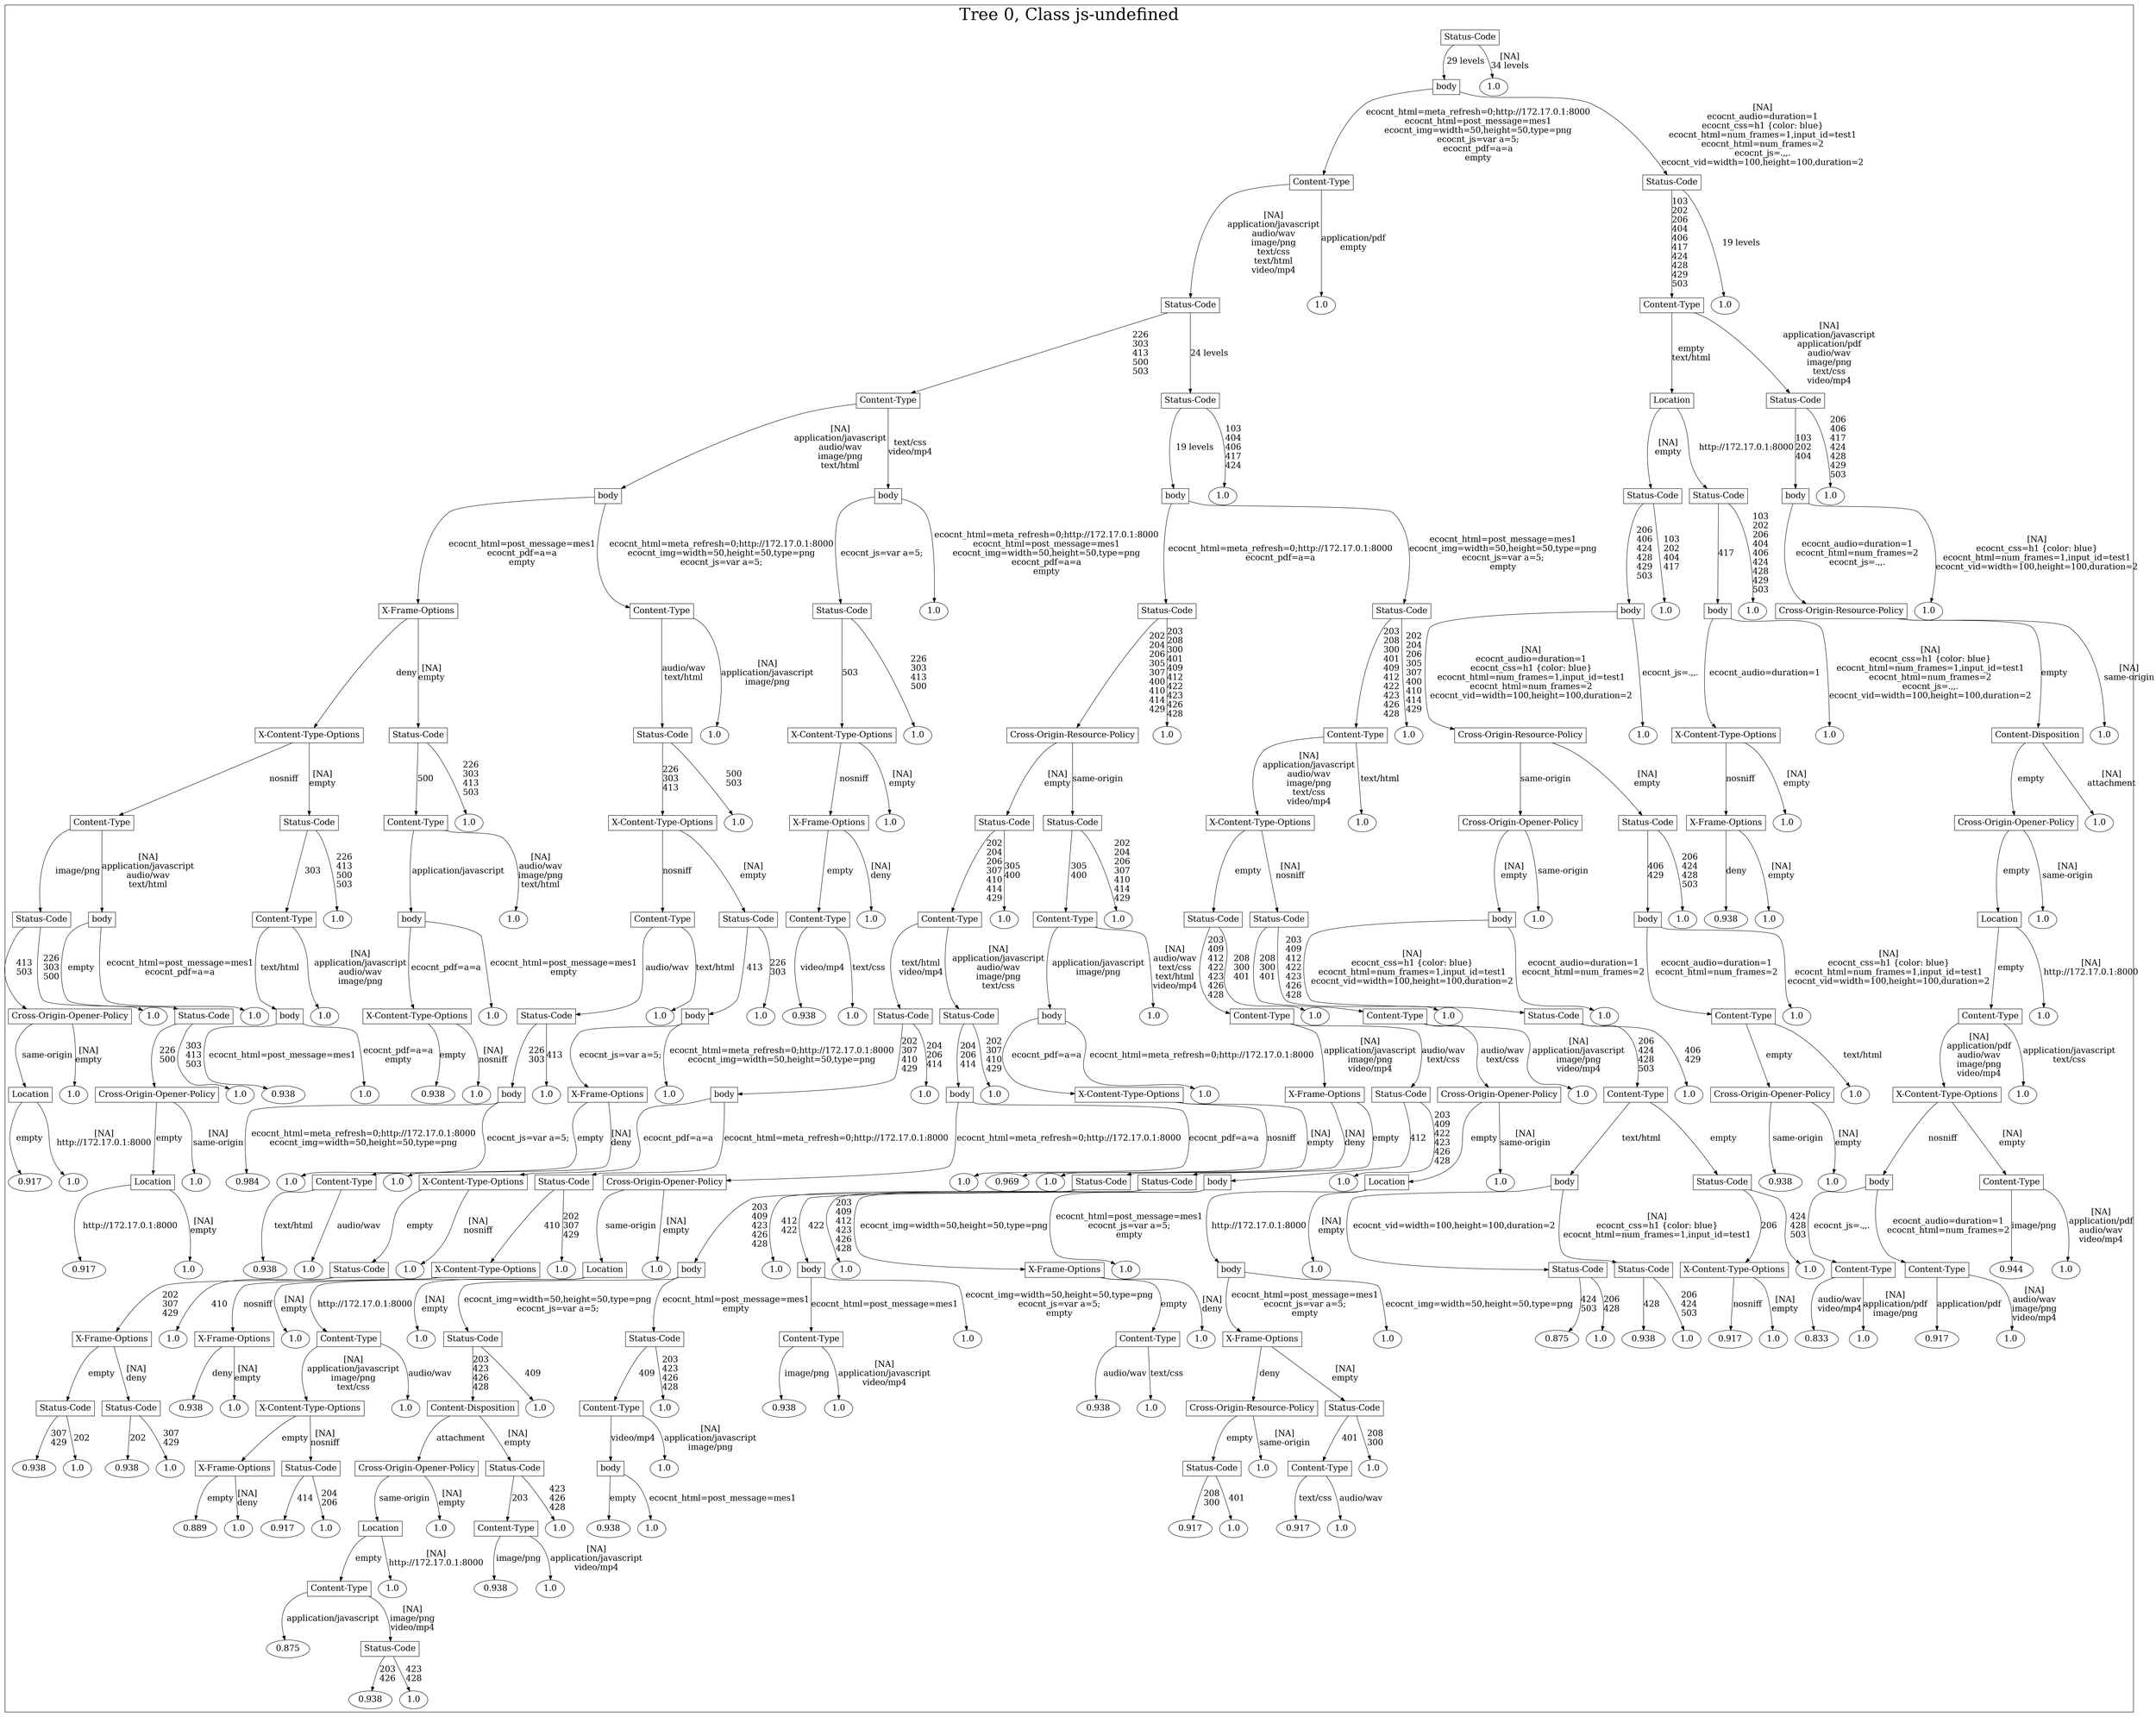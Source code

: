 /*
Generated by:
    http://https://github.com/h2oai/h2o-3/tree/master/h2o-genmodel/src/main/java/hex/genmodel/tools/PrintMojo.java
*/

/*
On a mac:

$ brew install graphviz
$ dot -Tpng file.gv -o file.png
$ open file.png
*/

digraph G {

subgraph cluster_0 {
/* Nodes */

/* Level 0 */
{
"SG_0_Node_0" [shape=box, fontsize=20, label="Status-Code"]
}

/* Level 1 */
{
"SG_0_Node_1" [shape=box, fontsize=20, label="body"]
"SG_0_Node_166" [fontsize=20, label="1.0"]
}

/* Level 2 */
{
"SG_0_Node_2" [shape=box, fontsize=20, label="Content-Type"]
"SG_0_Node_3" [shape=box, fontsize=20, label="Status-Code"]
}

/* Level 3 */
{
"SG_0_Node_4" [shape=box, fontsize=20, label="Status-Code"]
"SG_0_Node_167" [fontsize=20, label="1.0"]
"SG_0_Node_5" [shape=box, fontsize=20, label="Content-Type"]
"SG_0_Node_168" [fontsize=20, label="1.0"]
}

/* Level 4 */
{
"SG_0_Node_6" [shape=box, fontsize=20, label="Content-Type"]
"SG_0_Node_7" [shape=box, fontsize=20, label="Status-Code"]
"SG_0_Node_8" [shape=box, fontsize=20, label="Location"]
"SG_0_Node_9" [shape=box, fontsize=20, label="Status-Code"]
}

/* Level 5 */
{
"SG_0_Node_10" [shape=box, fontsize=20, label="body"]
"SG_0_Node_11" [shape=box, fontsize=20, label="body"]
"SG_0_Node_12" [shape=box, fontsize=20, label="body"]
"SG_0_Node_169" [fontsize=20, label="1.0"]
"SG_0_Node_13" [shape=box, fontsize=20, label="Status-Code"]
"SG_0_Node_14" [shape=box, fontsize=20, label="Status-Code"]
"SG_0_Node_15" [shape=box, fontsize=20, label="body"]
"SG_0_Node_170" [fontsize=20, label="1.0"]
}

/* Level 6 */
{
"SG_0_Node_16" [shape=box, fontsize=20, label="X-Frame-Options"]
"SG_0_Node_17" [shape=box, fontsize=20, label="Content-Type"]
"SG_0_Node_18" [shape=box, fontsize=20, label="Status-Code"]
"SG_0_Node_171" [fontsize=20, label="1.0"]
"SG_0_Node_19" [shape=box, fontsize=20, label="Status-Code"]
"SG_0_Node_20" [shape=box, fontsize=20, label="Status-Code"]
"SG_0_Node_21" [shape=box, fontsize=20, label="body"]
"SG_0_Node_172" [fontsize=20, label="1.0"]
"SG_0_Node_22" [shape=box, fontsize=20, label="body"]
"SG_0_Node_173" [fontsize=20, label="1.0"]
"SG_0_Node_23" [shape=box, fontsize=20, label="Cross-Origin-Resource-Policy"]
"SG_0_Node_174" [fontsize=20, label="1.0"]
}

/* Level 7 */
{
"SG_0_Node_24" [shape=box, fontsize=20, label="X-Content-Type-Options"]
"SG_0_Node_25" [shape=box, fontsize=20, label="Status-Code"]
"SG_0_Node_26" [shape=box, fontsize=20, label="Status-Code"]
"SG_0_Node_175" [fontsize=20, label="1.0"]
"SG_0_Node_27" [shape=box, fontsize=20, label="X-Content-Type-Options"]
"SG_0_Node_176" [fontsize=20, label="1.0"]
"SG_0_Node_28" [shape=box, fontsize=20, label="Cross-Origin-Resource-Policy"]
"SG_0_Node_177" [fontsize=20, label="1.0"]
"SG_0_Node_29" [shape=box, fontsize=20, label="Content-Type"]
"SG_0_Node_178" [fontsize=20, label="1.0"]
"SG_0_Node_30" [shape=box, fontsize=20, label="Cross-Origin-Resource-Policy"]
"SG_0_Node_179" [fontsize=20, label="1.0"]
"SG_0_Node_31" [shape=box, fontsize=20, label="X-Content-Type-Options"]
"SG_0_Node_180" [fontsize=20, label="1.0"]
"SG_0_Node_32" [shape=box, fontsize=20, label="Content-Disposition"]
"SG_0_Node_181" [fontsize=20, label="1.0"]
}

/* Level 8 */
{
"SG_0_Node_33" [shape=box, fontsize=20, label="Content-Type"]
"SG_0_Node_34" [shape=box, fontsize=20, label="Status-Code"]
"SG_0_Node_35" [shape=box, fontsize=20, label="Content-Type"]
"SG_0_Node_182" [fontsize=20, label="1.0"]
"SG_0_Node_36" [shape=box, fontsize=20, label="X-Content-Type-Options"]
"SG_0_Node_183" [fontsize=20, label="1.0"]
"SG_0_Node_37" [shape=box, fontsize=20, label="X-Frame-Options"]
"SG_0_Node_184" [fontsize=20, label="1.0"]
"SG_0_Node_38" [shape=box, fontsize=20, label="Status-Code"]
"SG_0_Node_39" [shape=box, fontsize=20, label="Status-Code"]
"SG_0_Node_40" [shape=box, fontsize=20, label="X-Content-Type-Options"]
"SG_0_Node_185" [fontsize=20, label="1.0"]
"SG_0_Node_41" [shape=box, fontsize=20, label="Cross-Origin-Opener-Policy"]
"SG_0_Node_42" [shape=box, fontsize=20, label="Status-Code"]
"SG_0_Node_43" [shape=box, fontsize=20, label="X-Frame-Options"]
"SG_0_Node_186" [fontsize=20, label="1.0"]
"SG_0_Node_44" [shape=box, fontsize=20, label="Cross-Origin-Opener-Policy"]
"SG_0_Node_187" [fontsize=20, label="1.0"]
}

/* Level 9 */
{
"SG_0_Node_45" [shape=box, fontsize=20, label="Status-Code"]
"SG_0_Node_46" [shape=box, fontsize=20, label="body"]
"SG_0_Node_47" [shape=box, fontsize=20, label="Content-Type"]
"SG_0_Node_188" [fontsize=20, label="1.0"]
"SG_0_Node_48" [shape=box, fontsize=20, label="body"]
"SG_0_Node_189" [fontsize=20, label="1.0"]
"SG_0_Node_49" [shape=box, fontsize=20, label="Content-Type"]
"SG_0_Node_50" [shape=box, fontsize=20, label="Status-Code"]
"SG_0_Node_51" [shape=box, fontsize=20, label="Content-Type"]
"SG_0_Node_190" [fontsize=20, label="1.0"]
"SG_0_Node_52" [shape=box, fontsize=20, label="Content-Type"]
"SG_0_Node_191" [fontsize=20, label="1.0"]
"SG_0_Node_53" [shape=box, fontsize=20, label="Content-Type"]
"SG_0_Node_192" [fontsize=20, label="1.0"]
"SG_0_Node_54" [shape=box, fontsize=20, label="Status-Code"]
"SG_0_Node_55" [shape=box, fontsize=20, label="Status-Code"]
"SG_0_Node_56" [shape=box, fontsize=20, label="body"]
"SG_0_Node_193" [fontsize=20, label="1.0"]
"SG_0_Node_57" [shape=box, fontsize=20, label="body"]
"SG_0_Node_194" [fontsize=20, label="1.0"]
"SG_0_Node_195" [fontsize=20, label="0.938"]
"SG_0_Node_196" [fontsize=20, label="1.0"]
"SG_0_Node_59" [shape=box, fontsize=20, label="Location"]
"SG_0_Node_197" [fontsize=20, label="1.0"]
}

/* Level 10 */
{
"SG_0_Node_60" [shape=box, fontsize=20, label="Cross-Origin-Opener-Policy"]
"SG_0_Node_198" [fontsize=20, label="1.0"]
"SG_0_Node_61" [shape=box, fontsize=20, label="Status-Code"]
"SG_0_Node_199" [fontsize=20, label="1.0"]
"SG_0_Node_62" [shape=box, fontsize=20, label="body"]
"SG_0_Node_200" [fontsize=20, label="1.0"]
"SG_0_Node_63" [shape=box, fontsize=20, label="X-Content-Type-Options"]
"SG_0_Node_201" [fontsize=20, label="1.0"]
"SG_0_Node_64" [shape=box, fontsize=20, label="Status-Code"]
"SG_0_Node_202" [fontsize=20, label="1.0"]
"SG_0_Node_65" [shape=box, fontsize=20, label="body"]
"SG_0_Node_203" [fontsize=20, label="1.0"]
"SG_0_Node_204" [fontsize=20, label="0.938"]
"SG_0_Node_205" [fontsize=20, label="1.0"]
"SG_0_Node_67" [shape=box, fontsize=20, label="Status-Code"]
"SG_0_Node_68" [shape=box, fontsize=20, label="Status-Code"]
"SG_0_Node_69" [shape=box, fontsize=20, label="body"]
"SG_0_Node_206" [fontsize=20, label="1.0"]
"SG_0_Node_70" [shape=box, fontsize=20, label="Content-Type"]
"SG_0_Node_207" [fontsize=20, label="1.0"]
"SG_0_Node_71" [shape=box, fontsize=20, label="Content-Type"]
"SG_0_Node_208" [fontsize=20, label="1.0"]
"SG_0_Node_72" [shape=box, fontsize=20, label="Status-Code"]
"SG_0_Node_209" [fontsize=20, label="1.0"]
"SG_0_Node_73" [shape=box, fontsize=20, label="Content-Type"]
"SG_0_Node_210" [fontsize=20, label="1.0"]
"SG_0_Node_74" [shape=box, fontsize=20, label="Content-Type"]
"SG_0_Node_211" [fontsize=20, label="1.0"]
}

/* Level 11 */
{
"SG_0_Node_75" [shape=box, fontsize=20, label="Location"]
"SG_0_Node_212" [fontsize=20, label="1.0"]
"SG_0_Node_76" [shape=box, fontsize=20, label="Cross-Origin-Opener-Policy"]
"SG_0_Node_213" [fontsize=20, label="1.0"]
"SG_0_Node_214" [fontsize=20, label="0.938"]
"SG_0_Node_215" [fontsize=20, label="1.0"]
"SG_0_Node_216" [fontsize=20, label="0.938"]
"SG_0_Node_217" [fontsize=20, label="1.0"]
"SG_0_Node_79" [shape=box, fontsize=20, label="body"]
"SG_0_Node_218" [fontsize=20, label="1.0"]
"SG_0_Node_80" [shape=box, fontsize=20, label="X-Frame-Options"]
"SG_0_Node_219" [fontsize=20, label="1.0"]
"SG_0_Node_81" [shape=box, fontsize=20, label="body"]
"SG_0_Node_220" [fontsize=20, label="1.0"]
"SG_0_Node_82" [shape=box, fontsize=20, label="body"]
"SG_0_Node_221" [fontsize=20, label="1.0"]
"SG_0_Node_83" [shape=box, fontsize=20, label="X-Content-Type-Options"]
"SG_0_Node_222" [fontsize=20, label="1.0"]
"SG_0_Node_84" [shape=box, fontsize=20, label="X-Frame-Options"]
"SG_0_Node_85" [shape=box, fontsize=20, label="Status-Code"]
"SG_0_Node_86" [shape=box, fontsize=20, label="Cross-Origin-Opener-Policy"]
"SG_0_Node_223" [fontsize=20, label="1.0"]
"SG_0_Node_87" [shape=box, fontsize=20, label="Content-Type"]
"SG_0_Node_224" [fontsize=20, label="1.0"]
"SG_0_Node_88" [shape=box, fontsize=20, label="Cross-Origin-Opener-Policy"]
"SG_0_Node_225" [fontsize=20, label="1.0"]
"SG_0_Node_89" [shape=box, fontsize=20, label="X-Content-Type-Options"]
"SG_0_Node_226" [fontsize=20, label="1.0"]
}

/* Level 12 */
{
"SG_0_Node_227" [fontsize=20, label="0.917"]
"SG_0_Node_228" [fontsize=20, label="1.0"]
"SG_0_Node_91" [shape=box, fontsize=20, label="Location"]
"SG_0_Node_229" [fontsize=20, label="1.0"]
"SG_0_Node_230" [fontsize=20, label="0.984"]
"SG_0_Node_231" [fontsize=20, label="1.0"]
"SG_0_Node_93" [shape=box, fontsize=20, label="Content-Type"]
"SG_0_Node_232" [fontsize=20, label="1.0"]
"SG_0_Node_94" [shape=box, fontsize=20, label="X-Content-Type-Options"]
"SG_0_Node_95" [shape=box, fontsize=20, label="Status-Code"]
"SG_0_Node_96" [shape=box, fontsize=20, label="Cross-Origin-Opener-Policy"]
"SG_0_Node_233" [fontsize=20, label="1.0"]
"SG_0_Node_234" [fontsize=20, label="0.969"]
"SG_0_Node_235" [fontsize=20, label="1.0"]
"SG_0_Node_98" [shape=box, fontsize=20, label="Status-Code"]
"SG_0_Node_99" [shape=box, fontsize=20, label="Status-Code"]
"SG_0_Node_100" [shape=box, fontsize=20, label="body"]
"SG_0_Node_236" [fontsize=20, label="1.0"]
"SG_0_Node_101" [shape=box, fontsize=20, label="Location"]
"SG_0_Node_237" [fontsize=20, label="1.0"]
"SG_0_Node_102" [shape=box, fontsize=20, label="body"]
"SG_0_Node_103" [shape=box, fontsize=20, label="Status-Code"]
"SG_0_Node_238" [fontsize=20, label="0.938"]
"SG_0_Node_239" [fontsize=20, label="1.0"]
"SG_0_Node_105" [shape=box, fontsize=20, label="body"]
"SG_0_Node_106" [shape=box, fontsize=20, label="Content-Type"]
}

/* Level 13 */
{
"SG_0_Node_240" [fontsize=20, label="0.917"]
"SG_0_Node_241" [fontsize=20, label="1.0"]
"SG_0_Node_242" [fontsize=20, label="0.938"]
"SG_0_Node_243" [fontsize=20, label="1.0"]
"SG_0_Node_109" [shape=box, fontsize=20, label="Status-Code"]
"SG_0_Node_244" [fontsize=20, label="1.0"]
"SG_0_Node_110" [shape=box, fontsize=20, label="X-Content-Type-Options"]
"SG_0_Node_245" [fontsize=20, label="1.0"]
"SG_0_Node_111" [shape=box, fontsize=20, label="Location"]
"SG_0_Node_246" [fontsize=20, label="1.0"]
"SG_0_Node_112" [shape=box, fontsize=20, label="body"]
"SG_0_Node_247" [fontsize=20, label="1.0"]
"SG_0_Node_113" [shape=box, fontsize=20, label="body"]
"SG_0_Node_248" [fontsize=20, label="1.0"]
"SG_0_Node_114" [shape=box, fontsize=20, label="X-Frame-Options"]
"SG_0_Node_249" [fontsize=20, label="1.0"]
"SG_0_Node_115" [shape=box, fontsize=20, label="body"]
"SG_0_Node_250" [fontsize=20, label="1.0"]
"SG_0_Node_116" [shape=box, fontsize=20, label="Status-Code"]
"SG_0_Node_117" [shape=box, fontsize=20, label="Status-Code"]
"SG_0_Node_118" [shape=box, fontsize=20, label="X-Content-Type-Options"]
"SG_0_Node_251" [fontsize=20, label="1.0"]
"SG_0_Node_119" [shape=box, fontsize=20, label="Content-Type"]
"SG_0_Node_120" [shape=box, fontsize=20, label="Content-Type"]
"SG_0_Node_252" [fontsize=20, label="0.944"]
"SG_0_Node_253" [fontsize=20, label="1.0"]
}

/* Level 14 */
{
"SG_0_Node_122" [shape=box, fontsize=20, label="X-Frame-Options"]
"SG_0_Node_254" [fontsize=20, label="1.0"]
"SG_0_Node_123" [shape=box, fontsize=20, label="X-Frame-Options"]
"SG_0_Node_255" [fontsize=20, label="1.0"]
"SG_0_Node_124" [shape=box, fontsize=20, label="Content-Type"]
"SG_0_Node_256" [fontsize=20, label="1.0"]
"SG_0_Node_125" [shape=box, fontsize=20, label="Status-Code"]
"SG_0_Node_126" [shape=box, fontsize=20, label="Status-Code"]
"SG_0_Node_127" [shape=box, fontsize=20, label="Content-Type"]
"SG_0_Node_257" [fontsize=20, label="1.0"]
"SG_0_Node_128" [shape=box, fontsize=20, label="Content-Type"]
"SG_0_Node_258" [fontsize=20, label="1.0"]
"SG_0_Node_129" [shape=box, fontsize=20, label="X-Frame-Options"]
"SG_0_Node_259" [fontsize=20, label="1.0"]
"SG_0_Node_260" [fontsize=20, label="0.875"]
"SG_0_Node_261" [fontsize=20, label="1.0"]
"SG_0_Node_262" [fontsize=20, label="0.938"]
"SG_0_Node_263" [fontsize=20, label="1.0"]
"SG_0_Node_264" [fontsize=20, label="0.917"]
"SG_0_Node_265" [fontsize=20, label="1.0"]
"SG_0_Node_266" [fontsize=20, label="0.833"]
"SG_0_Node_267" [fontsize=20, label="1.0"]
"SG_0_Node_268" [fontsize=20, label="0.917"]
"SG_0_Node_269" [fontsize=20, label="1.0"]
}

/* Level 15 */
{
"SG_0_Node_135" [shape=box, fontsize=20, label="Status-Code"]
"SG_0_Node_136" [shape=box, fontsize=20, label="Status-Code"]
"SG_0_Node_270" [fontsize=20, label="0.938"]
"SG_0_Node_271" [fontsize=20, label="1.0"]
"SG_0_Node_138" [shape=box, fontsize=20, label="X-Content-Type-Options"]
"SG_0_Node_272" [fontsize=20, label="1.0"]
"SG_0_Node_139" [shape=box, fontsize=20, label="Content-Disposition"]
"SG_0_Node_273" [fontsize=20, label="1.0"]
"SG_0_Node_140" [shape=box, fontsize=20, label="Content-Type"]
"SG_0_Node_274" [fontsize=20, label="1.0"]
"SG_0_Node_275" [fontsize=20, label="0.938"]
"SG_0_Node_276" [fontsize=20, label="1.0"]
"SG_0_Node_277" [fontsize=20, label="0.938"]
"SG_0_Node_278" [fontsize=20, label="1.0"]
"SG_0_Node_143" [shape=box, fontsize=20, label="Cross-Origin-Resource-Policy"]
"SG_0_Node_144" [shape=box, fontsize=20, label="Status-Code"]
}

/* Level 16 */
{
"SG_0_Node_279" [fontsize=20, label="0.938"]
"SG_0_Node_280" [fontsize=20, label="1.0"]
"SG_0_Node_281" [fontsize=20, label="0.938"]
"SG_0_Node_282" [fontsize=20, label="1.0"]
"SG_0_Node_147" [shape=box, fontsize=20, label="X-Frame-Options"]
"SG_0_Node_148" [shape=box, fontsize=20, label="Status-Code"]
"SG_0_Node_149" [shape=box, fontsize=20, label="Cross-Origin-Opener-Policy"]
"SG_0_Node_150" [shape=box, fontsize=20, label="Status-Code"]
"SG_0_Node_151" [shape=box, fontsize=20, label="body"]
"SG_0_Node_283" [fontsize=20, label="1.0"]
"SG_0_Node_152" [shape=box, fontsize=20, label="Status-Code"]
"SG_0_Node_284" [fontsize=20, label="1.0"]
"SG_0_Node_153" [shape=box, fontsize=20, label="Content-Type"]
"SG_0_Node_285" [fontsize=20, label="1.0"]
}

/* Level 17 */
{
"SG_0_Node_286" [fontsize=20, label="0.889"]
"SG_0_Node_287" [fontsize=20, label="1.0"]
"SG_0_Node_288" [fontsize=20, label="0.917"]
"SG_0_Node_289" [fontsize=20, label="1.0"]
"SG_0_Node_156" [shape=box, fontsize=20, label="Location"]
"SG_0_Node_290" [fontsize=20, label="1.0"]
"SG_0_Node_157" [shape=box, fontsize=20, label="Content-Type"]
"SG_0_Node_291" [fontsize=20, label="1.0"]
"SG_0_Node_292" [fontsize=20, label="0.938"]
"SG_0_Node_293" [fontsize=20, label="1.0"]
"SG_0_Node_294" [fontsize=20, label="0.917"]
"SG_0_Node_295" [fontsize=20, label="1.0"]
"SG_0_Node_296" [fontsize=20, label="0.917"]
"SG_0_Node_297" [fontsize=20, label="1.0"]
}

/* Level 18 */
{
"SG_0_Node_161" [shape=box, fontsize=20, label="Content-Type"]
"SG_0_Node_298" [fontsize=20, label="1.0"]
"SG_0_Node_299" [fontsize=20, label="0.938"]
"SG_0_Node_300" [fontsize=20, label="1.0"]
}

/* Level 19 */
{
"SG_0_Node_301" [fontsize=20, label="0.875"]
"SG_0_Node_164" [shape=box, fontsize=20, label="Status-Code"]
}

/* Level 20 */
{
"SG_0_Node_302" [fontsize=20, label="0.938"]
"SG_0_Node_303" [fontsize=20, label="1.0"]
}

/* Edges */
"SG_0_Node_0" -> "SG_0_Node_1" [fontsize=20, label="29 levels
"]
"SG_0_Node_0" -> "SG_0_Node_166" [fontsize=20, label="[NA]
34 levels
"]
"SG_0_Node_1" -> "SG_0_Node_2" [fontsize=20, label="ecocnt_html=meta_refresh=0;http://172.17.0.1:8000
ecocnt_html=post_message=mes1
ecocnt_img=width=50,height=50,type=png
ecocnt_js=var a=5;
ecocnt_pdf=a=a
empty
"]
"SG_0_Node_1" -> "SG_0_Node_3" [fontsize=20, label="[NA]
ecocnt_audio=duration=1
ecocnt_css=h1 {color: blue}
ecocnt_html=num_frames=1,input_id=test1
ecocnt_html=num_frames=2
ecocnt_js=.,,.
ecocnt_vid=width=100,height=100,duration=2
"]
"SG_0_Node_3" -> "SG_0_Node_5" [fontsize=20, label="103
202
206
404
406
417
424
428
429
503
"]
"SG_0_Node_3" -> "SG_0_Node_168" [fontsize=20, label="19 levels
"]
"SG_0_Node_5" -> "SG_0_Node_8" [fontsize=20, label="empty
text/html
"]
"SG_0_Node_5" -> "SG_0_Node_9" [fontsize=20, label="[NA]
application/javascript
application/pdf
audio/wav
image/png
text/css
video/mp4
"]
"SG_0_Node_9" -> "SG_0_Node_15" [fontsize=20, label="103
202
404
"]
"SG_0_Node_9" -> "SG_0_Node_170" [fontsize=20, label="206
406
417
424
428
429
503
"]
"SG_0_Node_15" -> "SG_0_Node_23" [fontsize=20, label="ecocnt_audio=duration=1
ecocnt_html=num_frames=2
ecocnt_js=.,,.
"]
"SG_0_Node_15" -> "SG_0_Node_174" [fontsize=20, label="[NA]
ecocnt_css=h1 {color: blue}
ecocnt_html=num_frames=1,input_id=test1
ecocnt_vid=width=100,height=100,duration=2
"]
"SG_0_Node_23" -> "SG_0_Node_32" [fontsize=20, label="empty
"]
"SG_0_Node_23" -> "SG_0_Node_181" [fontsize=20, label="[NA]
same-origin
"]
"SG_0_Node_32" -> "SG_0_Node_44" [fontsize=20, label="empty
"]
"SG_0_Node_32" -> "SG_0_Node_187" [fontsize=20, label="[NA]
attachment
"]
"SG_0_Node_44" -> "SG_0_Node_59" [fontsize=20, label="empty
"]
"SG_0_Node_44" -> "SG_0_Node_197" [fontsize=20, label="[NA]
same-origin
"]
"SG_0_Node_59" -> "SG_0_Node_74" [fontsize=20, label="empty
"]
"SG_0_Node_59" -> "SG_0_Node_211" [fontsize=20, label="[NA]
http://172.17.0.1:8000
"]
"SG_0_Node_74" -> "SG_0_Node_89" [fontsize=20, label="[NA]
application/pdf
audio/wav
image/png
video/mp4
"]
"SG_0_Node_74" -> "SG_0_Node_226" [fontsize=20, label="application/javascript
text/css
"]
"SG_0_Node_89" -> "SG_0_Node_105" [fontsize=20, label="nosniff
"]
"SG_0_Node_89" -> "SG_0_Node_106" [fontsize=20, label="[NA]
empty
"]
"SG_0_Node_106" -> "SG_0_Node_252" [fontsize=20, label="image/png
"]
"SG_0_Node_106" -> "SG_0_Node_253" [fontsize=20, label="[NA]
application/pdf
audio/wav
video/mp4
"]
"SG_0_Node_105" -> "SG_0_Node_119" [fontsize=20, label="ecocnt_js=.,,.
"]
"SG_0_Node_105" -> "SG_0_Node_120" [fontsize=20, label="ecocnt_audio=duration=1
ecocnt_html=num_frames=2
"]
"SG_0_Node_120" -> "SG_0_Node_268" [fontsize=20, label="application/pdf
"]
"SG_0_Node_120" -> "SG_0_Node_269" [fontsize=20, label="[NA]
audio/wav
image/png
video/mp4
"]
"SG_0_Node_119" -> "SG_0_Node_266" [fontsize=20, label="audio/wav
video/mp4
"]
"SG_0_Node_119" -> "SG_0_Node_267" [fontsize=20, label="[NA]
application/pdf
image/png
"]
"SG_0_Node_8" -> "SG_0_Node_13" [fontsize=20, label="[NA]
empty
"]
"SG_0_Node_8" -> "SG_0_Node_14" [fontsize=20, label="http://172.17.0.1:8000
"]
"SG_0_Node_14" -> "SG_0_Node_22" [fontsize=20, label="417
"]
"SG_0_Node_14" -> "SG_0_Node_173" [fontsize=20, label="103
202
206
404
406
424
428
429
503
"]
"SG_0_Node_22" -> "SG_0_Node_31" [fontsize=20, label="ecocnt_audio=duration=1
"]
"SG_0_Node_22" -> "SG_0_Node_180" [fontsize=20, label="[NA]
ecocnt_css=h1 {color: blue}
ecocnt_html=num_frames=1,input_id=test1
ecocnt_html=num_frames=2
ecocnt_js=.,,.
ecocnt_vid=width=100,height=100,duration=2
"]
"SG_0_Node_31" -> "SG_0_Node_43" [fontsize=20, label="nosniff
"]
"SG_0_Node_31" -> "SG_0_Node_186" [fontsize=20, label="[NA]
empty
"]
"SG_0_Node_43" -> "SG_0_Node_195" [fontsize=20, label="deny
"]
"SG_0_Node_43" -> "SG_0_Node_196" [fontsize=20, label="[NA]
empty
"]
"SG_0_Node_13" -> "SG_0_Node_21" [fontsize=20, label="206
406
424
428
429
503
"]
"SG_0_Node_13" -> "SG_0_Node_172" [fontsize=20, label="103
202
404
417
"]
"SG_0_Node_21" -> "SG_0_Node_30" [fontsize=20, label="[NA]
ecocnt_audio=duration=1
ecocnt_css=h1 {color: blue}
ecocnt_html=num_frames=1,input_id=test1
ecocnt_html=num_frames=2
ecocnt_vid=width=100,height=100,duration=2
"]
"SG_0_Node_21" -> "SG_0_Node_179" [fontsize=20, label="ecocnt_js=.,,.
"]
"SG_0_Node_30" -> "SG_0_Node_41" [fontsize=20, label="same-origin
"]
"SG_0_Node_30" -> "SG_0_Node_42" [fontsize=20, label="[NA]
empty
"]
"SG_0_Node_42" -> "SG_0_Node_57" [fontsize=20, label="406
429
"]
"SG_0_Node_42" -> "SG_0_Node_194" [fontsize=20, label="206
424
428
503
"]
"SG_0_Node_57" -> "SG_0_Node_73" [fontsize=20, label="ecocnt_audio=duration=1
ecocnt_html=num_frames=2
"]
"SG_0_Node_57" -> "SG_0_Node_210" [fontsize=20, label="[NA]
ecocnt_css=h1 {color: blue}
ecocnt_html=num_frames=1,input_id=test1
ecocnt_vid=width=100,height=100,duration=2
"]
"SG_0_Node_73" -> "SG_0_Node_88" [fontsize=20, label="empty
"]
"SG_0_Node_73" -> "SG_0_Node_225" [fontsize=20, label="text/html
"]
"SG_0_Node_88" -> "SG_0_Node_238" [fontsize=20, label="same-origin
"]
"SG_0_Node_88" -> "SG_0_Node_239" [fontsize=20, label="[NA]
empty
"]
"SG_0_Node_41" -> "SG_0_Node_56" [fontsize=20, label="[NA]
empty
"]
"SG_0_Node_41" -> "SG_0_Node_193" [fontsize=20, label="same-origin
"]
"SG_0_Node_56" -> "SG_0_Node_72" [fontsize=20, label="[NA]
ecocnt_css=h1 {color: blue}
ecocnt_html=num_frames=1,input_id=test1
ecocnt_vid=width=100,height=100,duration=2
"]
"SG_0_Node_56" -> "SG_0_Node_209" [fontsize=20, label="ecocnt_audio=duration=1
ecocnt_html=num_frames=2
"]
"SG_0_Node_72" -> "SG_0_Node_87" [fontsize=20, label="206
424
428
503
"]
"SG_0_Node_72" -> "SG_0_Node_224" [fontsize=20, label="406
429
"]
"SG_0_Node_87" -> "SG_0_Node_102" [fontsize=20, label="text/html
"]
"SG_0_Node_87" -> "SG_0_Node_103" [fontsize=20, label="empty
"]
"SG_0_Node_103" -> "SG_0_Node_118" [fontsize=20, label="206
"]
"SG_0_Node_103" -> "SG_0_Node_251" [fontsize=20, label="424
428
503
"]
"SG_0_Node_118" -> "SG_0_Node_264" [fontsize=20, label="nosniff
"]
"SG_0_Node_118" -> "SG_0_Node_265" [fontsize=20, label="[NA]
empty
"]
"SG_0_Node_102" -> "SG_0_Node_116" [fontsize=20, label="ecocnt_vid=width=100,height=100,duration=2
"]
"SG_0_Node_102" -> "SG_0_Node_117" [fontsize=20, label="[NA]
ecocnt_css=h1 {color: blue}
ecocnt_html=num_frames=1,input_id=test1
"]
"SG_0_Node_117" -> "SG_0_Node_262" [fontsize=20, label="428
"]
"SG_0_Node_117" -> "SG_0_Node_263" [fontsize=20, label="206
424
503
"]
"SG_0_Node_116" -> "SG_0_Node_260" [fontsize=20, label="424
503
"]
"SG_0_Node_116" -> "SG_0_Node_261" [fontsize=20, label="206
428
"]
"SG_0_Node_2" -> "SG_0_Node_4" [fontsize=20, label="[NA]
application/javascript
audio/wav
image/png
text/css
text/html
video/mp4
"]
"SG_0_Node_2" -> "SG_0_Node_167" [fontsize=20, label="application/pdf
empty
"]
"SG_0_Node_4" -> "SG_0_Node_6" [fontsize=20, label="226
303
413
500
503
"]
"SG_0_Node_4" -> "SG_0_Node_7" [fontsize=20, label="24 levels
"]
"SG_0_Node_7" -> "SG_0_Node_12" [fontsize=20, label="19 levels
"]
"SG_0_Node_7" -> "SG_0_Node_169" [fontsize=20, label="103
404
406
417
424
"]
"SG_0_Node_12" -> "SG_0_Node_19" [fontsize=20, label="ecocnt_html=meta_refresh=0;http://172.17.0.1:8000
ecocnt_pdf=a=a
"]
"SG_0_Node_12" -> "SG_0_Node_20" [fontsize=20, label="ecocnt_html=post_message=mes1
ecocnt_img=width=50,height=50,type=png
ecocnt_js=var a=5;
empty
"]
"SG_0_Node_20" -> "SG_0_Node_29" [fontsize=20, label="203
208
300
401
409
412
422
423
426
428
"]
"SG_0_Node_20" -> "SG_0_Node_178" [fontsize=20, label="202
204
206
305
307
400
410
414
429
"]
"SG_0_Node_29" -> "SG_0_Node_40" [fontsize=20, label="[NA]
application/javascript
audio/wav
image/png
text/css
video/mp4
"]
"SG_0_Node_29" -> "SG_0_Node_185" [fontsize=20, label="text/html
"]
"SG_0_Node_40" -> "SG_0_Node_54" [fontsize=20, label="empty
"]
"SG_0_Node_40" -> "SG_0_Node_55" [fontsize=20, label="[NA]
nosniff
"]
"SG_0_Node_55" -> "SG_0_Node_71" [fontsize=20, label="208
300
401
"]
"SG_0_Node_55" -> "SG_0_Node_208" [fontsize=20, label="203
409
412
422
423
426
428
"]
"SG_0_Node_71" -> "SG_0_Node_86" [fontsize=20, label="audio/wav
text/css
"]
"SG_0_Node_71" -> "SG_0_Node_223" [fontsize=20, label="[NA]
application/javascript
image/png
video/mp4
"]
"SG_0_Node_86" -> "SG_0_Node_101" [fontsize=20, label="empty
"]
"SG_0_Node_86" -> "SG_0_Node_237" [fontsize=20, label="[NA]
same-origin
"]
"SG_0_Node_101" -> "SG_0_Node_115" [fontsize=20, label="http://172.17.0.1:8000
"]
"SG_0_Node_101" -> "SG_0_Node_250" [fontsize=20, label="[NA]
empty
"]
"SG_0_Node_115" -> "SG_0_Node_129" [fontsize=20, label="ecocnt_html=post_message=mes1
ecocnt_js=var a=5;
empty
"]
"SG_0_Node_115" -> "SG_0_Node_259" [fontsize=20, label="ecocnt_img=width=50,height=50,type=png
"]
"SG_0_Node_129" -> "SG_0_Node_143" [fontsize=20, label="deny
"]
"SG_0_Node_129" -> "SG_0_Node_144" [fontsize=20, label="[NA]
empty
"]
"SG_0_Node_144" -> "SG_0_Node_153" [fontsize=20, label="401
"]
"SG_0_Node_144" -> "SG_0_Node_285" [fontsize=20, label="208
300
"]
"SG_0_Node_153" -> "SG_0_Node_296" [fontsize=20, label="text/css
"]
"SG_0_Node_153" -> "SG_0_Node_297" [fontsize=20, label="audio/wav
"]
"SG_0_Node_143" -> "SG_0_Node_152" [fontsize=20, label="empty
"]
"SG_0_Node_143" -> "SG_0_Node_284" [fontsize=20, label="[NA]
same-origin
"]
"SG_0_Node_152" -> "SG_0_Node_294" [fontsize=20, label="208
300
"]
"SG_0_Node_152" -> "SG_0_Node_295" [fontsize=20, label="401
"]
"SG_0_Node_54" -> "SG_0_Node_70" [fontsize=20, label="203
409
412
422
423
426
428
"]
"SG_0_Node_54" -> "SG_0_Node_207" [fontsize=20, label="208
300
401
"]
"SG_0_Node_70" -> "SG_0_Node_84" [fontsize=20, label="[NA]
application/javascript
image/png
video/mp4
"]
"SG_0_Node_70" -> "SG_0_Node_85" [fontsize=20, label="audio/wav
text/css
"]
"SG_0_Node_85" -> "SG_0_Node_100" [fontsize=20, label="412
"]
"SG_0_Node_85" -> "SG_0_Node_236" [fontsize=20, label="203
409
422
423
426
428
"]
"SG_0_Node_100" -> "SG_0_Node_114" [fontsize=20, label="ecocnt_img=width=50,height=50,type=png
"]
"SG_0_Node_100" -> "SG_0_Node_249" [fontsize=20, label="ecocnt_html=post_message=mes1
ecocnt_js=var a=5;
empty
"]
"SG_0_Node_114" -> "SG_0_Node_128" [fontsize=20, label="empty
"]
"SG_0_Node_114" -> "SG_0_Node_258" [fontsize=20, label="[NA]
deny
"]
"SG_0_Node_128" -> "SG_0_Node_277" [fontsize=20, label="audio/wav
"]
"SG_0_Node_128" -> "SG_0_Node_278" [fontsize=20, label="text/css
"]
"SG_0_Node_84" -> "SG_0_Node_98" [fontsize=20, label="[NA]
deny
"]
"SG_0_Node_84" -> "SG_0_Node_99" [fontsize=20, label="empty
"]
"SG_0_Node_99" -> "SG_0_Node_113" [fontsize=20, label="422
"]
"SG_0_Node_99" -> "SG_0_Node_248" [fontsize=20, label="203
409
412
423
426
428
"]
"SG_0_Node_113" -> "SG_0_Node_127" [fontsize=20, label="ecocnt_html=post_message=mes1
"]
"SG_0_Node_113" -> "SG_0_Node_257" [fontsize=20, label="ecocnt_img=width=50,height=50,type=png
ecocnt_js=var a=5;
empty
"]
"SG_0_Node_127" -> "SG_0_Node_275" [fontsize=20, label="image/png
"]
"SG_0_Node_127" -> "SG_0_Node_276" [fontsize=20, label="[NA]
application/javascript
video/mp4
"]
"SG_0_Node_98" -> "SG_0_Node_112" [fontsize=20, label="203
409
423
426
428
"]
"SG_0_Node_98" -> "SG_0_Node_247" [fontsize=20, label="412
422
"]
"SG_0_Node_112" -> "SG_0_Node_125" [fontsize=20, label="ecocnt_img=width=50,height=50,type=png
ecocnt_js=var a=5;
"]
"SG_0_Node_112" -> "SG_0_Node_126" [fontsize=20, label="ecocnt_html=post_message=mes1
empty
"]
"SG_0_Node_126" -> "SG_0_Node_140" [fontsize=20, label="409
"]
"SG_0_Node_126" -> "SG_0_Node_274" [fontsize=20, label="203
423
426
428
"]
"SG_0_Node_140" -> "SG_0_Node_151" [fontsize=20, label="video/mp4
"]
"SG_0_Node_140" -> "SG_0_Node_283" [fontsize=20, label="[NA]
application/javascript
image/png
"]
"SG_0_Node_151" -> "SG_0_Node_292" [fontsize=20, label="empty
"]
"SG_0_Node_151" -> "SG_0_Node_293" [fontsize=20, label="ecocnt_html=post_message=mes1
"]
"SG_0_Node_125" -> "SG_0_Node_139" [fontsize=20, label="203
423
426
428
"]
"SG_0_Node_125" -> "SG_0_Node_273" [fontsize=20, label="409
"]
"SG_0_Node_139" -> "SG_0_Node_149" [fontsize=20, label="attachment
"]
"SG_0_Node_139" -> "SG_0_Node_150" [fontsize=20, label="[NA]
empty
"]
"SG_0_Node_150" -> "SG_0_Node_157" [fontsize=20, label="203
"]
"SG_0_Node_150" -> "SG_0_Node_291" [fontsize=20, label="423
426
428
"]
"SG_0_Node_157" -> "SG_0_Node_299" [fontsize=20, label="image/png
"]
"SG_0_Node_157" -> "SG_0_Node_300" [fontsize=20, label="[NA]
application/javascript
video/mp4
"]
"SG_0_Node_149" -> "SG_0_Node_156" [fontsize=20, label="same-origin
"]
"SG_0_Node_149" -> "SG_0_Node_290" [fontsize=20, label="[NA]
empty
"]
"SG_0_Node_156" -> "SG_0_Node_161" [fontsize=20, label="empty
"]
"SG_0_Node_156" -> "SG_0_Node_298" [fontsize=20, label="[NA]
http://172.17.0.1:8000
"]
"SG_0_Node_161" -> "SG_0_Node_301" [fontsize=20, label="application/javascript
"]
"SG_0_Node_161" -> "SG_0_Node_164" [fontsize=20, label="[NA]
image/png
video/mp4
"]
"SG_0_Node_164" -> "SG_0_Node_302" [fontsize=20, label="203
426
"]
"SG_0_Node_164" -> "SG_0_Node_303" [fontsize=20, label="423
428
"]
"SG_0_Node_19" -> "SG_0_Node_28" [fontsize=20, label="202
204
206
305
307
400
410
414
429
"]
"SG_0_Node_19" -> "SG_0_Node_177" [fontsize=20, label="203
208
300
401
409
412
422
423
426
428
"]
"SG_0_Node_28" -> "SG_0_Node_38" [fontsize=20, label="[NA]
empty
"]
"SG_0_Node_28" -> "SG_0_Node_39" [fontsize=20, label="same-origin
"]
"SG_0_Node_39" -> "SG_0_Node_53" [fontsize=20, label="305
400
"]
"SG_0_Node_39" -> "SG_0_Node_192" [fontsize=20, label="202
204
206
307
410
414
429
"]
"SG_0_Node_53" -> "SG_0_Node_69" [fontsize=20, label="application/javascript
image/png
"]
"SG_0_Node_53" -> "SG_0_Node_206" [fontsize=20, label="[NA]
audio/wav
text/css
text/html
video/mp4
"]
"SG_0_Node_69" -> "SG_0_Node_83" [fontsize=20, label="ecocnt_pdf=a=a
"]
"SG_0_Node_69" -> "SG_0_Node_222" [fontsize=20, label="ecocnt_html=meta_refresh=0;http://172.17.0.1:8000
"]
"SG_0_Node_83" -> "SG_0_Node_234" [fontsize=20, label="nosniff
"]
"SG_0_Node_83" -> "SG_0_Node_235" [fontsize=20, label="[NA]
empty
"]
"SG_0_Node_38" -> "SG_0_Node_52" [fontsize=20, label="202
204
206
307
410
414
429
"]
"SG_0_Node_38" -> "SG_0_Node_191" [fontsize=20, label="305
400
"]
"SG_0_Node_52" -> "SG_0_Node_67" [fontsize=20, label="text/html
video/mp4
"]
"SG_0_Node_52" -> "SG_0_Node_68" [fontsize=20, label="[NA]
application/javascript
audio/wav
image/png
text/css
"]
"SG_0_Node_68" -> "SG_0_Node_82" [fontsize=20, label="204
206
414
"]
"SG_0_Node_68" -> "SG_0_Node_221" [fontsize=20, label="202
307
410
429
"]
"SG_0_Node_82" -> "SG_0_Node_96" [fontsize=20, label="ecocnt_html=meta_refresh=0;http://172.17.0.1:8000
"]
"SG_0_Node_82" -> "SG_0_Node_233" [fontsize=20, label="ecocnt_pdf=a=a
"]
"SG_0_Node_96" -> "SG_0_Node_111" [fontsize=20, label="same-origin
"]
"SG_0_Node_96" -> "SG_0_Node_246" [fontsize=20, label="[NA]
empty
"]
"SG_0_Node_111" -> "SG_0_Node_124" [fontsize=20, label="http://172.17.0.1:8000
"]
"SG_0_Node_111" -> "SG_0_Node_256" [fontsize=20, label="[NA]
empty
"]
"SG_0_Node_124" -> "SG_0_Node_138" [fontsize=20, label="[NA]
application/javascript
image/png
text/css
"]
"SG_0_Node_124" -> "SG_0_Node_272" [fontsize=20, label="audio/wav
"]
"SG_0_Node_138" -> "SG_0_Node_147" [fontsize=20, label="empty
"]
"SG_0_Node_138" -> "SG_0_Node_148" [fontsize=20, label="[NA]
nosniff
"]
"SG_0_Node_148" -> "SG_0_Node_288" [fontsize=20, label="414
"]
"SG_0_Node_148" -> "SG_0_Node_289" [fontsize=20, label="204
206
"]
"SG_0_Node_147" -> "SG_0_Node_286" [fontsize=20, label="empty
"]
"SG_0_Node_147" -> "SG_0_Node_287" [fontsize=20, label="[NA]
deny
"]
"SG_0_Node_67" -> "SG_0_Node_81" [fontsize=20, label="202
307
410
429
"]
"SG_0_Node_67" -> "SG_0_Node_220" [fontsize=20, label="204
206
414
"]
"SG_0_Node_81" -> "SG_0_Node_94" [fontsize=20, label="ecocnt_pdf=a=a
"]
"SG_0_Node_81" -> "SG_0_Node_95" [fontsize=20, label="ecocnt_html=meta_refresh=0;http://172.17.0.1:8000
"]
"SG_0_Node_95" -> "SG_0_Node_110" [fontsize=20, label="410
"]
"SG_0_Node_95" -> "SG_0_Node_245" [fontsize=20, label="202
307
429
"]
"SG_0_Node_110" -> "SG_0_Node_123" [fontsize=20, label="nosniff
"]
"SG_0_Node_110" -> "SG_0_Node_255" [fontsize=20, label="[NA]
empty
"]
"SG_0_Node_123" -> "SG_0_Node_270" [fontsize=20, label="deny
"]
"SG_0_Node_123" -> "SG_0_Node_271" [fontsize=20, label="[NA]
empty
"]
"SG_0_Node_94" -> "SG_0_Node_109" [fontsize=20, label="empty
"]
"SG_0_Node_94" -> "SG_0_Node_244" [fontsize=20, label="[NA]
nosniff
"]
"SG_0_Node_109" -> "SG_0_Node_122" [fontsize=20, label="202
307
429
"]
"SG_0_Node_109" -> "SG_0_Node_254" [fontsize=20, label="410
"]
"SG_0_Node_122" -> "SG_0_Node_135" [fontsize=20, label="empty
"]
"SG_0_Node_122" -> "SG_0_Node_136" [fontsize=20, label="[NA]
deny
"]
"SG_0_Node_136" -> "SG_0_Node_281" [fontsize=20, label="202
"]
"SG_0_Node_136" -> "SG_0_Node_282" [fontsize=20, label="307
429
"]
"SG_0_Node_135" -> "SG_0_Node_279" [fontsize=20, label="307
429
"]
"SG_0_Node_135" -> "SG_0_Node_280" [fontsize=20, label="202
"]
"SG_0_Node_6" -> "SG_0_Node_10" [fontsize=20, label="[NA]
application/javascript
audio/wav
image/png
text/html
"]
"SG_0_Node_6" -> "SG_0_Node_11" [fontsize=20, label="text/css
video/mp4
"]
"SG_0_Node_11" -> "SG_0_Node_18" [fontsize=20, label="ecocnt_js=var a=5;
"]
"SG_0_Node_11" -> "SG_0_Node_171" [fontsize=20, label="ecocnt_html=meta_refresh=0;http://172.17.0.1:8000
ecocnt_html=post_message=mes1
ecocnt_img=width=50,height=50,type=png
ecocnt_pdf=a=a
empty
"]
"SG_0_Node_18" -> "SG_0_Node_27" [fontsize=20, label="503
"]
"SG_0_Node_18" -> "SG_0_Node_176" [fontsize=20, label="226
303
413
500
"]
"SG_0_Node_27" -> "SG_0_Node_37" [fontsize=20, label="nosniff
"]
"SG_0_Node_27" -> "SG_0_Node_184" [fontsize=20, label="[NA]
empty
"]
"SG_0_Node_37" -> "SG_0_Node_51" [fontsize=20, label="empty
"]
"SG_0_Node_37" -> "SG_0_Node_190" [fontsize=20, label="[NA]
deny
"]
"SG_0_Node_51" -> "SG_0_Node_204" [fontsize=20, label="video/mp4
"]
"SG_0_Node_51" -> "SG_0_Node_205" [fontsize=20, label="text/css
"]
"SG_0_Node_10" -> "SG_0_Node_16" [fontsize=20, label="ecocnt_html=post_message=mes1
ecocnt_pdf=a=a
empty
"]
"SG_0_Node_10" -> "SG_0_Node_17" [fontsize=20, label="ecocnt_html=meta_refresh=0;http://172.17.0.1:8000
ecocnt_img=width=50,height=50,type=png
ecocnt_js=var a=5;
"]
"SG_0_Node_17" -> "SG_0_Node_26" [fontsize=20, label="audio/wav
text/html
"]
"SG_0_Node_17" -> "SG_0_Node_175" [fontsize=20, label="[NA]
application/javascript
image/png
"]
"SG_0_Node_26" -> "SG_0_Node_36" [fontsize=20, label="226
303
413
"]
"SG_0_Node_26" -> "SG_0_Node_183" [fontsize=20, label="500
503
"]
"SG_0_Node_36" -> "SG_0_Node_49" [fontsize=20, label="nosniff
"]
"SG_0_Node_36" -> "SG_0_Node_50" [fontsize=20, label="[NA]
empty
"]
"SG_0_Node_50" -> "SG_0_Node_65" [fontsize=20, label="413
"]
"SG_0_Node_50" -> "SG_0_Node_203" [fontsize=20, label="226
303
"]
"SG_0_Node_65" -> "SG_0_Node_80" [fontsize=20, label="ecocnt_js=var a=5;
"]
"SG_0_Node_65" -> "SG_0_Node_219" [fontsize=20, label="ecocnt_html=meta_refresh=0;http://172.17.0.1:8000
ecocnt_img=width=50,height=50,type=png
"]
"SG_0_Node_80" -> "SG_0_Node_93" [fontsize=20, label="empty
"]
"SG_0_Node_80" -> "SG_0_Node_232" [fontsize=20, label="[NA]
deny
"]
"SG_0_Node_93" -> "SG_0_Node_242" [fontsize=20, label="text/html
"]
"SG_0_Node_93" -> "SG_0_Node_243" [fontsize=20, label="audio/wav
"]
"SG_0_Node_49" -> "SG_0_Node_64" [fontsize=20, label="audio/wav
"]
"SG_0_Node_49" -> "SG_0_Node_202" [fontsize=20, label="text/html
"]
"SG_0_Node_64" -> "SG_0_Node_79" [fontsize=20, label="226
303
"]
"SG_0_Node_64" -> "SG_0_Node_218" [fontsize=20, label="413
"]
"SG_0_Node_79" -> "SG_0_Node_230" [fontsize=20, label="ecocnt_html=meta_refresh=0;http://172.17.0.1:8000
ecocnt_img=width=50,height=50,type=png
"]
"SG_0_Node_79" -> "SG_0_Node_231" [fontsize=20, label="ecocnt_js=var a=5;
"]
"SG_0_Node_16" -> "SG_0_Node_24" [fontsize=20, label="deny
"]
"SG_0_Node_16" -> "SG_0_Node_25" [fontsize=20, label="[NA]
empty
"]
"SG_0_Node_25" -> "SG_0_Node_35" [fontsize=20, label="500
"]
"SG_0_Node_25" -> "SG_0_Node_182" [fontsize=20, label="226
303
413
503
"]
"SG_0_Node_35" -> "SG_0_Node_48" [fontsize=20, label="application/javascript
"]
"SG_0_Node_35" -> "SG_0_Node_189" [fontsize=20, label="[NA]
audio/wav
image/png
text/html
"]
"SG_0_Node_48" -> "SG_0_Node_63" [fontsize=20, label="ecocnt_pdf=a=a
"]
"SG_0_Node_48" -> "SG_0_Node_201" [fontsize=20, label="ecocnt_html=post_message=mes1
empty
"]
"SG_0_Node_63" -> "SG_0_Node_216" [fontsize=20, label="empty
"]
"SG_0_Node_63" -> "SG_0_Node_217" [fontsize=20, label="[NA]
nosniff
"]
"SG_0_Node_24" -> "SG_0_Node_33" [fontsize=20, label="nosniff
"]
"SG_0_Node_24" -> "SG_0_Node_34" [fontsize=20, label="[NA]
empty
"]
"SG_0_Node_34" -> "SG_0_Node_47" [fontsize=20, label="303
"]
"SG_0_Node_34" -> "SG_0_Node_188" [fontsize=20, label="226
413
500
503
"]
"SG_0_Node_47" -> "SG_0_Node_62" [fontsize=20, label="text/html
"]
"SG_0_Node_47" -> "SG_0_Node_200" [fontsize=20, label="[NA]
application/javascript
audio/wav
image/png
"]
"SG_0_Node_62" -> "SG_0_Node_214" [fontsize=20, label="ecocnt_html=post_message=mes1
"]
"SG_0_Node_62" -> "SG_0_Node_215" [fontsize=20, label="ecocnt_pdf=a=a
empty
"]
"SG_0_Node_33" -> "SG_0_Node_45" [fontsize=20, label="image/png
"]
"SG_0_Node_33" -> "SG_0_Node_46" [fontsize=20, label="[NA]
application/javascript
audio/wav
text/html
"]
"SG_0_Node_46" -> "SG_0_Node_61" [fontsize=20, label="empty
"]
"SG_0_Node_46" -> "SG_0_Node_199" [fontsize=20, label="ecocnt_html=post_message=mes1
ecocnt_pdf=a=a
"]
"SG_0_Node_61" -> "SG_0_Node_76" [fontsize=20, label="226
500
"]
"SG_0_Node_61" -> "SG_0_Node_213" [fontsize=20, label="303
413
503
"]
"SG_0_Node_76" -> "SG_0_Node_91" [fontsize=20, label="empty
"]
"SG_0_Node_76" -> "SG_0_Node_229" [fontsize=20, label="[NA]
same-origin
"]
"SG_0_Node_91" -> "SG_0_Node_240" [fontsize=20, label="http://172.17.0.1:8000
"]
"SG_0_Node_91" -> "SG_0_Node_241" [fontsize=20, label="[NA]
empty
"]
"SG_0_Node_45" -> "SG_0_Node_60" [fontsize=20, label="413
503
"]
"SG_0_Node_45" -> "SG_0_Node_198" [fontsize=20, label="226
303
500
"]
"SG_0_Node_60" -> "SG_0_Node_75" [fontsize=20, label="same-origin
"]
"SG_0_Node_60" -> "SG_0_Node_212" [fontsize=20, label="[NA]
empty
"]
"SG_0_Node_75" -> "SG_0_Node_227" [fontsize=20, label="empty
"]
"SG_0_Node_75" -> "SG_0_Node_228" [fontsize=20, label="[NA]
http://172.17.0.1:8000
"]

fontsize=40
label="Tree 0, Class js-undefined"
}

}

